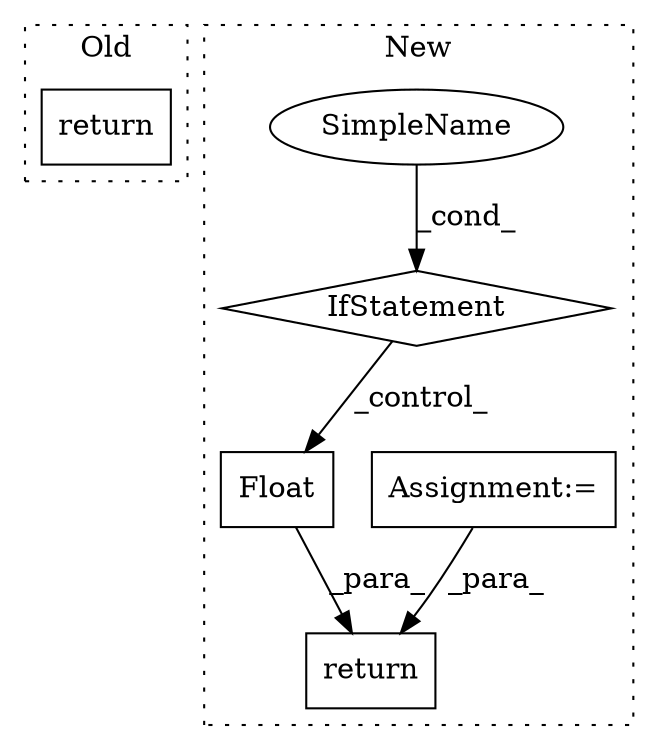 digraph G {
subgraph cluster0 {
1 [label="return" a="41" s="757" l="7" shape="box"];
label = "Old";
style="dotted";
}
subgraph cluster1 {
2 [label="Float" a="32" s="1007,1019" l="6,1" shape="box"];
3 [label="return" a="41" s="1092" l="7" shape="box"];
4 [label="Assignment:=" a="7" s="792" l="12" shape="box"];
5 [label="IfStatement" a="25" s="1004" l="3" shape="diamond"];
6 [label="SimpleName" a="42" s="" l="" shape="ellipse"];
label = "New";
style="dotted";
}
2 -> 3 [label="_para_"];
4 -> 3 [label="_para_"];
5 -> 2 [label="_control_"];
6 -> 5 [label="_cond_"];
}